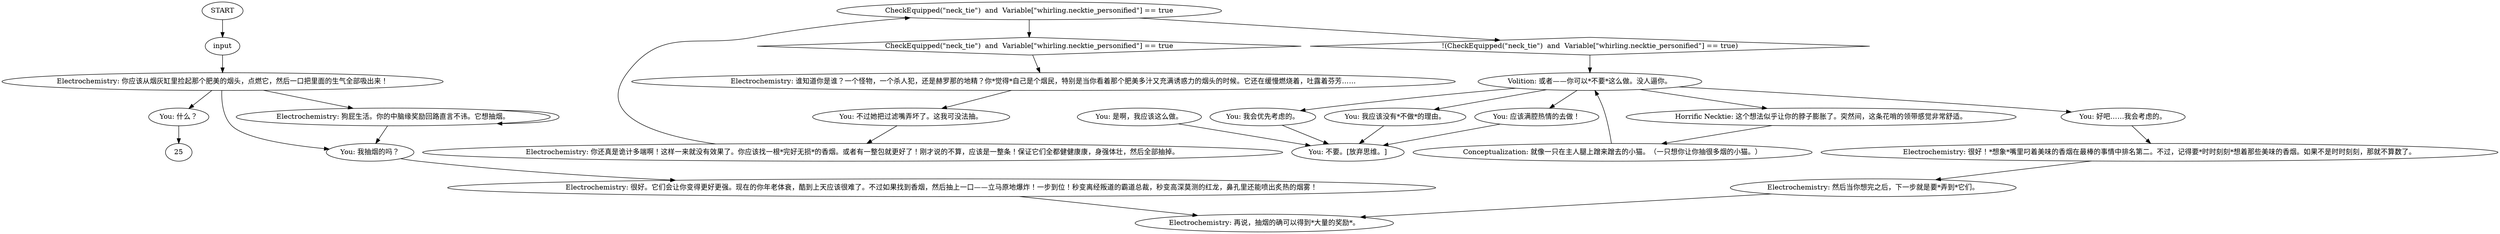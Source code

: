 # WHIRLING F2 ORB / dialogue cigarette stub
# ashtray dialogue / TASK find smokes
# ==================================================
digraph G {
	  0 [label="START"];
	  1 [label="input"];
	  2 [label="Electrochemistry: 然后当你想完之后，下一步就是要*弄到*它们。"];
	  3 [label="You: 什么？"];
	  4 [label="You: 好吧……我会考虑的。"];
	  5 [label="Conceptualization: 就像一只在主人腿上蹭来蹭去的小猫。（一只想你让你抽很多烟的小猫。）"];
	  6 [label="You: 不过她把过滤嘴弄坏了。这我可没法抽。"];
	  7 [label="You: 我会优先考虑的。"];
	  8 [label="Volition: 或者——你可以*不要*这么做。没人逼你。"];
	  9 [label="Electrochemistry: 你还真是诡计多端啊！这样一来就没有效果了。你应该找一根*完好无损*的香烟。或者有一整包就更好了！刚才说的不算，应该是一整条！保证它们全都健健康康，身强体壮，然后全部抽掉。"];
	  10 [label="You: 我应该没有*不做*的理由。"];
	  11 [label="Electrochemistry: 再说，抽烟的确可以得到*大量的奖励*。"];
	  12 [label="CheckEquipped(\"neck_tie\")  and  Variable[\"whirling.necktie_personified\"] == true"];
	  13 [label="CheckEquipped(\"neck_tie\")  and  Variable[\"whirling.necktie_personified\"] == true", shape=diamond];
	  14 [label="!(CheckEquipped(\"neck_tie\")  and  Variable[\"whirling.necktie_personified\"] == true)", shape=diamond];
	  15 [label="Electrochemistry: 你应该从烟灰缸里捡起那个肥美的烟头，点燃它，然后一口把里面的生气全部吸出来！"];
	  16 [label="You: 应该满腔热情的去做！"];
	  17 [label="Electrochemistry: 很好！*想象*嘴里叼着美味的香烟在最棒的事情中排名第二。不过，记得要*时时刻刻*想着那些美味的香烟。如果不是时时刻刻，那就不算数了。"];
	  18 [label="You: 我抽烟的吗？"];
	  19 [label="You: 是啊，我应该这么做。"];
	  20 [label="Horrific Necktie: 这个想法似乎让你的脖子膨胀了。突然间，这条花哨的领带感觉非常舒适。"];
	  21 [label="Electrochemistry: 谁知道你是谁？一个怪物，一个杀人犯，还是赫罗那的地精？你*觉得*自己是个烟民，特别是当你看着那个肥美多汁又充满诱惑力的烟头的时候。它还在缓慢燃烧着，吐露着芬芳……"];
	  22 [label="Electrochemistry: 很好。它们会让你变得更好更强。现在的你年老体衰，酷到上天应该很难了。不过如果找到香烟，然后抽上一口——立马原地爆炸！一步到位！秒变离经叛道的霸道总裁，秒变高深莫测的红龙，鼻孔里还能喷出炙热的烟雾！"];
	  23 [label="You: 不要。[放弃思维。]"];
	  24 [label="Electrochemistry: 狗屁生活。你的中脑缘奖励回路直言不讳。它想抽烟。"];
	  0 -> 1
	  1 -> 15
	  2 -> 11
	  3 -> 25
	  4 -> 17
	  5 -> 8
	  6 -> 9
	  7 -> 23
	  8 -> 4
	  8 -> 7
	  8 -> 10
	  8 -> 16
	  8 -> 20
	  9 -> 12
	  10 -> 23
	  12 -> 13
	  12 -> 14
	  13 -> 21
	  14 -> 8
	  15 -> 24
	  15 -> 18
	  15 -> 3
	  16 -> 23
	  17 -> 2
	  18 -> 22
	  19 -> 23
	  20 -> 5
	  21 -> 6
	  22 -> 11
	  24 -> 24
	  24 -> 18
}

